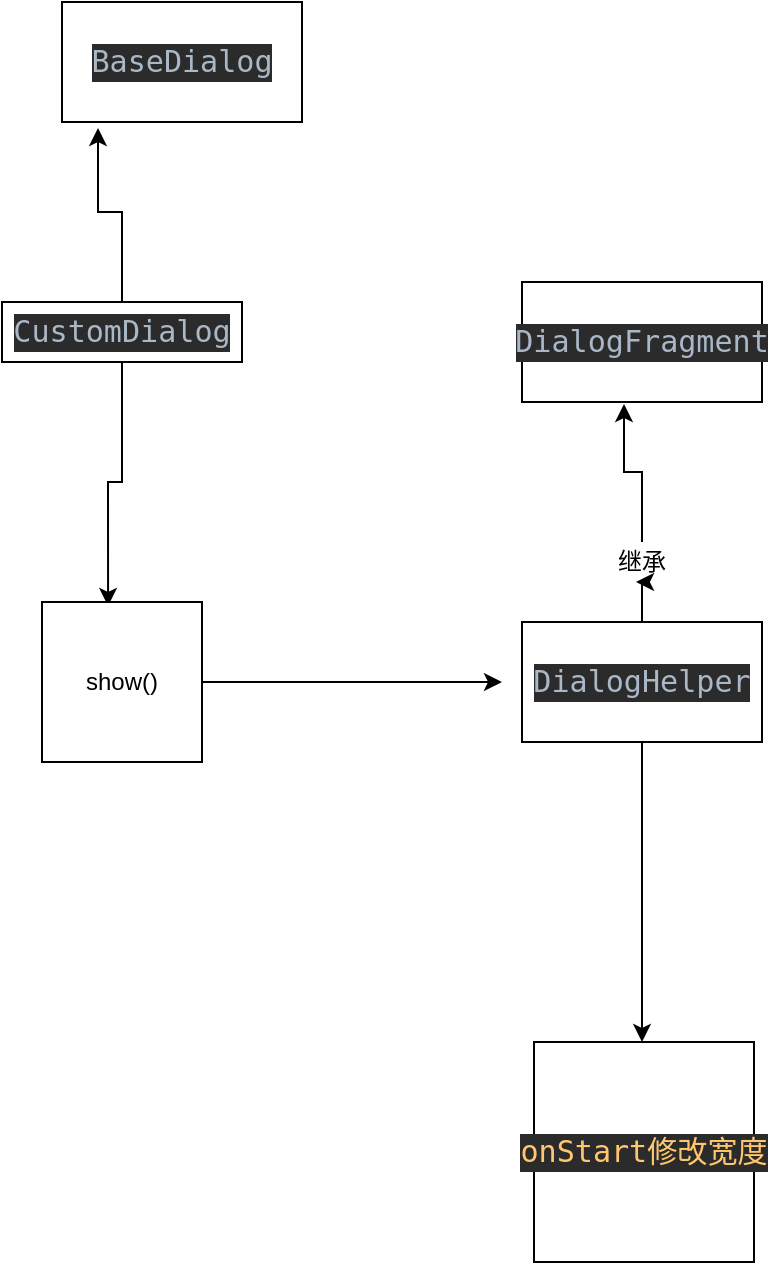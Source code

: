 <mxfile version="14.2.6" type="github">
  <diagram id="gpOOgWsFx2NSMoWINpvM" name="Page-1">
    <mxGraphModel dx="1422" dy="762" grid="1" gridSize="10" guides="1" tooltips="1" connect="1" arrows="1" fold="1" page="1" pageScale="1" pageWidth="827" pageHeight="1169" math="0" shadow="0">
      <root>
        <mxCell id="0" />
        <mxCell id="1" parent="0" />
        <mxCell id="J6rK1_Ec7FWcwM9XgF8i-1" value="&lt;pre style=&quot;background-color: #2b2b2b ; color: #a9b7c6 ; font-family: &amp;#34;fira code medium&amp;#34; , monospace ; font-size: 11.3pt&quot;&gt;BaseDialog&lt;/pre&gt;" style="rounded=0;whiteSpace=wrap;html=1;" parent="1" vertex="1">
          <mxGeometry x="310" y="90" width="120" height="60" as="geometry" />
        </mxCell>
        <mxCell id="J6rK1_Ec7FWcwM9XgF8i-3" style="edgeStyle=orthogonalEdgeStyle;rounded=0;orthogonalLoop=1;jettySize=auto;html=1;entryX=0.15;entryY=1.05;entryDx=0;entryDy=0;entryPerimeter=0;" parent="1" source="J6rK1_Ec7FWcwM9XgF8i-2" target="J6rK1_Ec7FWcwM9XgF8i-1" edge="1">
          <mxGeometry relative="1" as="geometry" />
        </mxCell>
        <mxCell id="J6rK1_Ec7FWcwM9XgF8i-5" style="edgeStyle=orthogonalEdgeStyle;rounded=0;orthogonalLoop=1;jettySize=auto;html=1;entryX=0.413;entryY=0.025;entryDx=0;entryDy=0;entryPerimeter=0;" parent="1" source="J6rK1_Ec7FWcwM9XgF8i-2" target="J6rK1_Ec7FWcwM9XgF8i-4" edge="1">
          <mxGeometry relative="1" as="geometry" />
        </mxCell>
        <mxCell id="J6rK1_Ec7FWcwM9XgF8i-2" value="&lt;pre style=&quot;background-color: #2b2b2b ; color: #a9b7c6 ; font-family: &amp;#34;fira code medium&amp;#34; , monospace ; font-size: 11.3pt&quot;&gt;CustomDialog&lt;/pre&gt;" style="rounded=0;whiteSpace=wrap;html=1;" parent="1" vertex="1">
          <mxGeometry x="280" y="240" width="120" height="30" as="geometry" />
        </mxCell>
        <mxCell id="J6rK1_Ec7FWcwM9XgF8i-6" style="edgeStyle=orthogonalEdgeStyle;rounded=0;orthogonalLoop=1;jettySize=auto;html=1;" parent="1" source="J6rK1_Ec7FWcwM9XgF8i-4" edge="1">
          <mxGeometry relative="1" as="geometry">
            <mxPoint x="530" y="430" as="targetPoint" />
          </mxGeometry>
        </mxCell>
        <mxCell id="J6rK1_Ec7FWcwM9XgF8i-4" value="show()" style="whiteSpace=wrap;html=1;aspect=fixed;" parent="1" vertex="1">
          <mxGeometry x="300" y="390" width="80" height="80" as="geometry" />
        </mxCell>
        <mxCell id="J6rK1_Ec7FWcwM9XgF8i-10" style="edgeStyle=orthogonalEdgeStyle;rounded=0;orthogonalLoop=1;jettySize=auto;html=1;entryX=0.425;entryY=1.017;entryDx=0;entryDy=0;entryPerimeter=0;" parent="1" source="J6rK1_Ec7FWcwM9XgF8i-13" target="J6rK1_Ec7FWcwM9XgF8i-9" edge="1">
          <mxGeometry relative="1" as="geometry" />
        </mxCell>
        <mxCell id="J6rK1_Ec7FWcwM9XgF8i-11" style="edgeStyle=orthogonalEdgeStyle;rounded=0;orthogonalLoop=1;jettySize=auto;html=1;" parent="1" source="J6rK1_Ec7FWcwM9XgF8i-8" edge="1">
          <mxGeometry relative="1" as="geometry">
            <mxPoint x="600" y="610" as="targetPoint" />
          </mxGeometry>
        </mxCell>
        <mxCell id="J6rK1_Ec7FWcwM9XgF8i-8" value="&lt;pre style=&quot;background-color: #2b2b2b ; color: #a9b7c6 ; font-family: &amp;quot;fira code medium&amp;quot; , monospace ; font-size: 11.3pt&quot;&gt;DialogHelper&lt;/pre&gt;" style="rounded=0;whiteSpace=wrap;html=1;" parent="1" vertex="1">
          <mxGeometry x="540" y="400" width="120" height="60" as="geometry" />
        </mxCell>
        <mxCell id="J6rK1_Ec7FWcwM9XgF8i-9" value="&lt;pre style=&quot;background-color: #2b2b2b ; color: #a9b7c6 ; font-family: &amp;#34;fira code medium&amp;#34; , monospace ; font-size: 11.3pt&quot;&gt;DialogFragment&lt;/pre&gt;" style="rounded=0;whiteSpace=wrap;html=1;" parent="1" vertex="1">
          <mxGeometry x="540" y="230" width="120" height="60" as="geometry" />
        </mxCell>
        <mxCell id="J6rK1_Ec7FWcwM9XgF8i-12" value="&lt;pre style=&quot;background-color: #2b2b2b ; color: #a9b7c6 ; font-family: &amp;#34;fira code medium&amp;#34; , monospace ; font-size: 11.3pt&quot;&gt;&lt;span style=&quot;color: #ffc66d&quot;&gt;onStart修改宽度&lt;/span&gt;&lt;/pre&gt;" style="whiteSpace=wrap;html=1;aspect=fixed;" parent="1" vertex="1">
          <mxGeometry x="546" y="610" width="110" height="110" as="geometry" />
        </mxCell>
        <mxCell id="J6rK1_Ec7FWcwM9XgF8i-13" value="继承" style="text;html=1;strokeColor=none;fillColor=none;align=center;verticalAlign=middle;whiteSpace=wrap;rounded=0;" parent="1" vertex="1">
          <mxGeometry x="580" y="360" width="40" height="20" as="geometry" />
        </mxCell>
        <mxCell id="J6rK1_Ec7FWcwM9XgF8i-14" style="edgeStyle=orthogonalEdgeStyle;rounded=0;orthogonalLoop=1;jettySize=auto;html=1;entryX=0.425;entryY=1.017;entryDx=0;entryDy=0;entryPerimeter=0;" parent="1" source="J6rK1_Ec7FWcwM9XgF8i-8" target="J6rK1_Ec7FWcwM9XgF8i-13" edge="1">
          <mxGeometry relative="1" as="geometry">
            <mxPoint x="600" y="400" as="sourcePoint" />
            <mxPoint x="591" y="291.02" as="targetPoint" />
          </mxGeometry>
        </mxCell>
      </root>
    </mxGraphModel>
  </diagram>
</mxfile>
